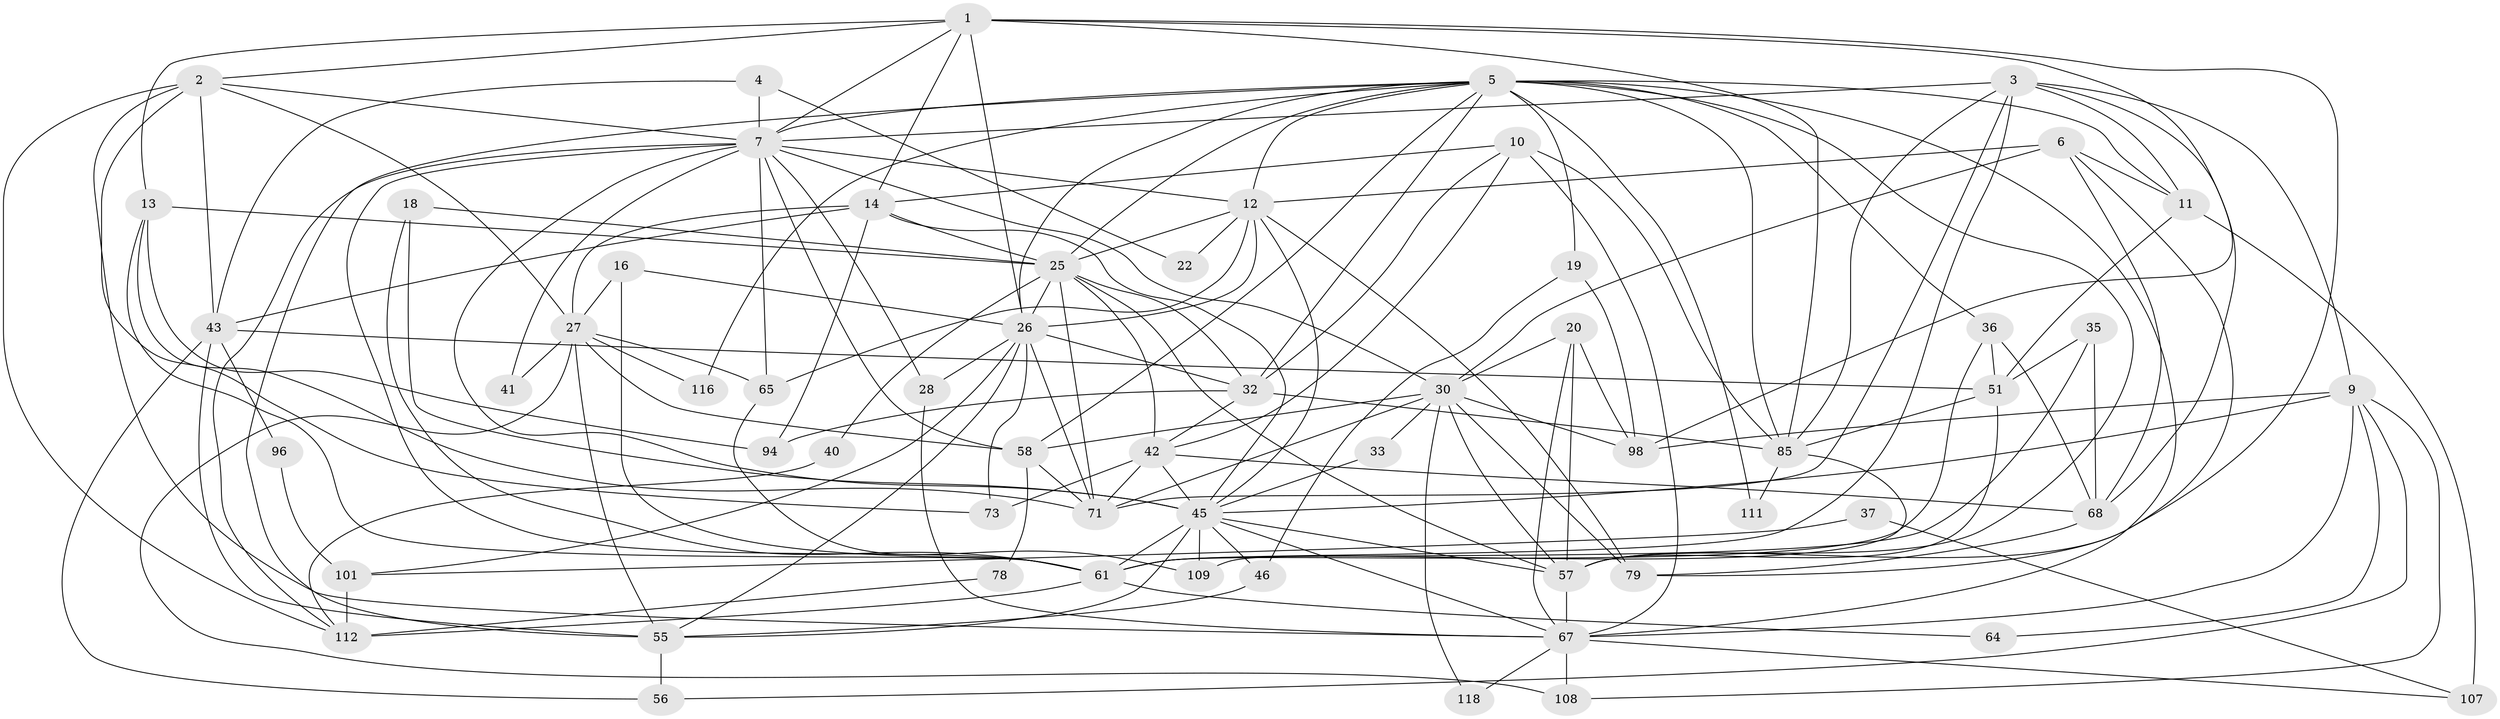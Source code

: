 // original degree distribution, {3: 0.25, 2: 0.15, 6: 0.11666666666666667, 7: 0.041666666666666664, 5: 0.15833333333333333, 4: 0.275, 8: 0.008333333333333333}
// Generated by graph-tools (version 1.1) at 2025/15/03/09/25 04:15:05]
// undirected, 60 vertices, 165 edges
graph export_dot {
graph [start="1"]
  node [color=gray90,style=filled];
  1 [super="+8+86"];
  2 [super="+54"];
  3 [super="+72+93"];
  4;
  5 [super="+52+77+39"];
  6 [super="+23"];
  7 [super="+15+34+59+31"];
  9 [super="+21"];
  10 [super="+115"];
  11 [super="+99"];
  12 [super="+17+60"];
  13 [super="+24"];
  14 [super="+89"];
  16;
  18;
  19 [super="+62"];
  20 [super="+38"];
  22;
  25 [super="+50+81+69"];
  26 [super="+29+48"];
  27 [super="+63"];
  28;
  30 [super="+49"];
  32 [super="+44"];
  33;
  35;
  36 [super="+75"];
  37;
  40;
  41;
  42 [super="+103"];
  43 [super="+53+47"];
  45 [super="+91+76"];
  46;
  51 [super="+66+120"];
  55 [super="+92"];
  56;
  57 [super="+82"];
  58;
  61 [super="+119+113"];
  64;
  65;
  67 [super="+95+80"];
  68 [super="+105"];
  71 [super="+100+97"];
  73;
  78;
  79;
  85 [super="+104+88"];
  94;
  96;
  98;
  101;
  107;
  108;
  109;
  111;
  112 [super="+114"];
  116;
  118;
  1 -- 7;
  1 -- 26;
  1 -- 13;
  1 -- 98;
  1 -- 85;
  1 -- 14;
  1 -- 2;
  1 -- 57;
  2 -- 67;
  2 -- 112;
  2 -- 7;
  2 -- 27;
  2 -- 73;
  2 -- 43;
  3 -- 68;
  3 -- 61 [weight=2];
  3 -- 11;
  3 -- 9;
  3 -- 85;
  3 -- 7;
  3 -- 71;
  4 -- 22;
  4 -- 7;
  4 -- 43;
  5 -- 111;
  5 -- 19 [weight=2];
  5 -- 32;
  5 -- 85;
  5 -- 57;
  5 -- 26;
  5 -- 36;
  5 -- 67;
  5 -- 7;
  5 -- 11;
  5 -- 12;
  5 -- 116;
  5 -- 25;
  5 -- 58;
  5 -- 55;
  6 -- 12 [weight=2];
  6 -- 68;
  6 -- 11;
  6 -- 79;
  6 -- 30;
  7 -- 28;
  7 -- 12 [weight=2];
  7 -- 58;
  7 -- 41;
  7 -- 45;
  7 -- 30;
  7 -- 112;
  7 -- 65;
  7 -- 61;
  9 -- 108;
  9 -- 64;
  9 -- 98;
  9 -- 56;
  9 -- 45;
  9 -- 67;
  10 -- 32;
  10 -- 67 [weight=2];
  10 -- 42;
  10 -- 85;
  10 -- 14;
  11 -- 107;
  11 -- 51;
  12 -- 22;
  12 -- 65;
  12 -- 25;
  12 -- 45;
  12 -- 79;
  12 -- 26;
  13 -- 94;
  13 -- 71;
  13 -- 61;
  13 -- 25;
  14 -- 94;
  14 -- 27;
  14 -- 45;
  14 -- 43;
  14 -- 25;
  16 -- 61;
  16 -- 27;
  16 -- 26;
  18 -- 61;
  18 -- 45;
  18 -- 25;
  19 -- 98;
  19 -- 46;
  20 -- 57;
  20 -- 98;
  20 -- 67;
  20 -- 30;
  25 -- 40;
  25 -- 26;
  25 -- 32;
  25 -- 71;
  25 -- 42;
  25 -- 57;
  26 -- 55;
  26 -- 73;
  26 -- 101;
  26 -- 71 [weight=2];
  26 -- 28;
  26 -- 32;
  27 -- 65;
  27 -- 41;
  27 -- 108;
  27 -- 116;
  27 -- 58;
  27 -- 55;
  28 -- 67;
  30 -- 58;
  30 -- 57;
  30 -- 118;
  30 -- 33;
  30 -- 98;
  30 -- 79;
  30 -- 71;
  32 -- 42;
  32 -- 94;
  32 -- 85;
  33 -- 45;
  35 -- 51;
  35 -- 68;
  35 -- 61;
  36 -- 68;
  36 -- 51;
  36 -- 61;
  37 -- 107;
  37 -- 101;
  40 -- 112;
  42 -- 73;
  42 -- 71;
  42 -- 45;
  42 -- 68;
  43 -- 56;
  43 -- 96;
  43 -- 55;
  43 -- 51;
  45 -- 109;
  45 -- 46;
  45 -- 61;
  45 -- 67;
  45 -- 55;
  45 -- 57;
  46 -- 55;
  51 -- 85 [weight=2];
  51 -- 57;
  55 -- 56;
  57 -- 67;
  58 -- 78;
  58 -- 71;
  61 -- 112 [weight=2];
  61 -- 64;
  65 -- 109;
  67 -- 118;
  67 -- 107;
  67 -- 108;
  68 -- 79;
  78 -- 112;
  85 -- 109;
  85 -- 111;
  96 -- 101;
  101 -- 112 [weight=2];
}
